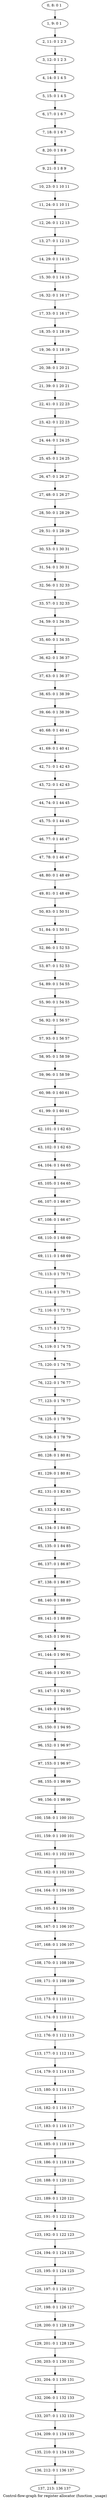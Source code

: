 digraph G {
graph [label="Control-flow-graph for register allocator (function _usage)"]
0[label="0, 8: 0 1 "];
1[label="1, 9: 0 1 "];
2[label="2, 11: 0 1 2 3 "];
3[label="3, 12: 0 1 2 3 "];
4[label="4, 14: 0 1 4 5 "];
5[label="5, 15: 0 1 4 5 "];
6[label="6, 17: 0 1 6 7 "];
7[label="7, 18: 0 1 6 7 "];
8[label="8, 20: 0 1 8 9 "];
9[label="9, 21: 0 1 8 9 "];
10[label="10, 23: 0 1 10 11 "];
11[label="11, 24: 0 1 10 11 "];
12[label="12, 26: 0 1 12 13 "];
13[label="13, 27: 0 1 12 13 "];
14[label="14, 29: 0 1 14 15 "];
15[label="15, 30: 0 1 14 15 "];
16[label="16, 32: 0 1 16 17 "];
17[label="17, 33: 0 1 16 17 "];
18[label="18, 35: 0 1 18 19 "];
19[label="19, 36: 0 1 18 19 "];
20[label="20, 38: 0 1 20 21 "];
21[label="21, 39: 0 1 20 21 "];
22[label="22, 41: 0 1 22 23 "];
23[label="23, 42: 0 1 22 23 "];
24[label="24, 44: 0 1 24 25 "];
25[label="25, 45: 0 1 24 25 "];
26[label="26, 47: 0 1 26 27 "];
27[label="27, 48: 0 1 26 27 "];
28[label="28, 50: 0 1 28 29 "];
29[label="29, 51: 0 1 28 29 "];
30[label="30, 53: 0 1 30 31 "];
31[label="31, 54: 0 1 30 31 "];
32[label="32, 56: 0 1 32 33 "];
33[label="33, 57: 0 1 32 33 "];
34[label="34, 59: 0 1 34 35 "];
35[label="35, 60: 0 1 34 35 "];
36[label="36, 62: 0 1 36 37 "];
37[label="37, 63: 0 1 36 37 "];
38[label="38, 65: 0 1 38 39 "];
39[label="39, 66: 0 1 38 39 "];
40[label="40, 68: 0 1 40 41 "];
41[label="41, 69: 0 1 40 41 "];
42[label="42, 71: 0 1 42 43 "];
43[label="43, 72: 0 1 42 43 "];
44[label="44, 74: 0 1 44 45 "];
45[label="45, 75: 0 1 44 45 "];
46[label="46, 77: 0 1 46 47 "];
47[label="47, 78: 0 1 46 47 "];
48[label="48, 80: 0 1 48 49 "];
49[label="49, 81: 0 1 48 49 "];
50[label="50, 83: 0 1 50 51 "];
51[label="51, 84: 0 1 50 51 "];
52[label="52, 86: 0 1 52 53 "];
53[label="53, 87: 0 1 52 53 "];
54[label="54, 89: 0 1 54 55 "];
55[label="55, 90: 0 1 54 55 "];
56[label="56, 92: 0 1 56 57 "];
57[label="57, 93: 0 1 56 57 "];
58[label="58, 95: 0 1 58 59 "];
59[label="59, 96: 0 1 58 59 "];
60[label="60, 98: 0 1 60 61 "];
61[label="61, 99: 0 1 60 61 "];
62[label="62, 101: 0 1 62 63 "];
63[label="63, 102: 0 1 62 63 "];
64[label="64, 104: 0 1 64 65 "];
65[label="65, 105: 0 1 64 65 "];
66[label="66, 107: 0 1 66 67 "];
67[label="67, 108: 0 1 66 67 "];
68[label="68, 110: 0 1 68 69 "];
69[label="69, 111: 0 1 68 69 "];
70[label="70, 113: 0 1 70 71 "];
71[label="71, 114: 0 1 70 71 "];
72[label="72, 116: 0 1 72 73 "];
73[label="73, 117: 0 1 72 73 "];
74[label="74, 119: 0 1 74 75 "];
75[label="75, 120: 0 1 74 75 "];
76[label="76, 122: 0 1 76 77 "];
77[label="77, 123: 0 1 76 77 "];
78[label="78, 125: 0 1 78 79 "];
79[label="79, 126: 0 1 78 79 "];
80[label="80, 128: 0 1 80 81 "];
81[label="81, 129: 0 1 80 81 "];
82[label="82, 131: 0 1 82 83 "];
83[label="83, 132: 0 1 82 83 "];
84[label="84, 134: 0 1 84 85 "];
85[label="85, 135: 0 1 84 85 "];
86[label="86, 137: 0 1 86 87 "];
87[label="87, 138: 0 1 86 87 "];
88[label="88, 140: 0 1 88 89 "];
89[label="89, 141: 0 1 88 89 "];
90[label="90, 143: 0 1 90 91 "];
91[label="91, 144: 0 1 90 91 "];
92[label="92, 146: 0 1 92 93 "];
93[label="93, 147: 0 1 92 93 "];
94[label="94, 149: 0 1 94 95 "];
95[label="95, 150: 0 1 94 95 "];
96[label="96, 152: 0 1 96 97 "];
97[label="97, 153: 0 1 96 97 "];
98[label="98, 155: 0 1 98 99 "];
99[label="99, 156: 0 1 98 99 "];
100[label="100, 158: 0 1 100 101 "];
101[label="101, 159: 0 1 100 101 "];
102[label="102, 161: 0 1 102 103 "];
103[label="103, 162: 0 1 102 103 "];
104[label="104, 164: 0 1 104 105 "];
105[label="105, 165: 0 1 104 105 "];
106[label="106, 167: 0 1 106 107 "];
107[label="107, 168: 0 1 106 107 "];
108[label="108, 170: 0 1 108 109 "];
109[label="109, 171: 0 1 108 109 "];
110[label="110, 173: 0 1 110 111 "];
111[label="111, 174: 0 1 110 111 "];
112[label="112, 176: 0 1 112 113 "];
113[label="113, 177: 0 1 112 113 "];
114[label="114, 179: 0 1 114 115 "];
115[label="115, 180: 0 1 114 115 "];
116[label="116, 182: 0 1 116 117 "];
117[label="117, 183: 0 1 116 117 "];
118[label="118, 185: 0 1 118 119 "];
119[label="119, 186: 0 1 118 119 "];
120[label="120, 188: 0 1 120 121 "];
121[label="121, 189: 0 1 120 121 "];
122[label="122, 191: 0 1 122 123 "];
123[label="123, 192: 0 1 122 123 "];
124[label="124, 194: 0 1 124 125 "];
125[label="125, 195: 0 1 124 125 "];
126[label="126, 197: 0 1 126 127 "];
127[label="127, 198: 0 1 126 127 "];
128[label="128, 200: 0 1 128 129 "];
129[label="129, 201: 0 1 128 129 "];
130[label="130, 203: 0 1 130 131 "];
131[label="131, 204: 0 1 130 131 "];
132[label="132, 206: 0 1 132 133 "];
133[label="133, 207: 0 1 132 133 "];
134[label="134, 209: 0 1 134 135 "];
135[label="135, 210: 0 1 134 135 "];
136[label="136, 212: 0 1 136 137 "];
137[label="137, 213: 136 137 "];
0->1 ;
1->2 ;
2->3 ;
3->4 ;
4->5 ;
5->6 ;
6->7 ;
7->8 ;
8->9 ;
9->10 ;
10->11 ;
11->12 ;
12->13 ;
13->14 ;
14->15 ;
15->16 ;
16->17 ;
17->18 ;
18->19 ;
19->20 ;
20->21 ;
21->22 ;
22->23 ;
23->24 ;
24->25 ;
25->26 ;
26->27 ;
27->28 ;
28->29 ;
29->30 ;
30->31 ;
31->32 ;
32->33 ;
33->34 ;
34->35 ;
35->36 ;
36->37 ;
37->38 ;
38->39 ;
39->40 ;
40->41 ;
41->42 ;
42->43 ;
43->44 ;
44->45 ;
45->46 ;
46->47 ;
47->48 ;
48->49 ;
49->50 ;
50->51 ;
51->52 ;
52->53 ;
53->54 ;
54->55 ;
55->56 ;
56->57 ;
57->58 ;
58->59 ;
59->60 ;
60->61 ;
61->62 ;
62->63 ;
63->64 ;
64->65 ;
65->66 ;
66->67 ;
67->68 ;
68->69 ;
69->70 ;
70->71 ;
71->72 ;
72->73 ;
73->74 ;
74->75 ;
75->76 ;
76->77 ;
77->78 ;
78->79 ;
79->80 ;
80->81 ;
81->82 ;
82->83 ;
83->84 ;
84->85 ;
85->86 ;
86->87 ;
87->88 ;
88->89 ;
89->90 ;
90->91 ;
91->92 ;
92->93 ;
93->94 ;
94->95 ;
95->96 ;
96->97 ;
97->98 ;
98->99 ;
99->100 ;
100->101 ;
101->102 ;
102->103 ;
103->104 ;
104->105 ;
105->106 ;
106->107 ;
107->108 ;
108->109 ;
109->110 ;
110->111 ;
111->112 ;
112->113 ;
113->114 ;
114->115 ;
115->116 ;
116->117 ;
117->118 ;
118->119 ;
119->120 ;
120->121 ;
121->122 ;
122->123 ;
123->124 ;
124->125 ;
125->126 ;
126->127 ;
127->128 ;
128->129 ;
129->130 ;
130->131 ;
131->132 ;
132->133 ;
133->134 ;
134->135 ;
135->136 ;
136->137 ;
}
